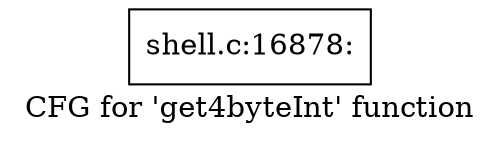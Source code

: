 digraph "CFG for 'get4byteInt' function" {
	label="CFG for 'get4byteInt' function";

	Node0x560277107a30 [shape=record,label="{shell.c:16878:}"];
}
